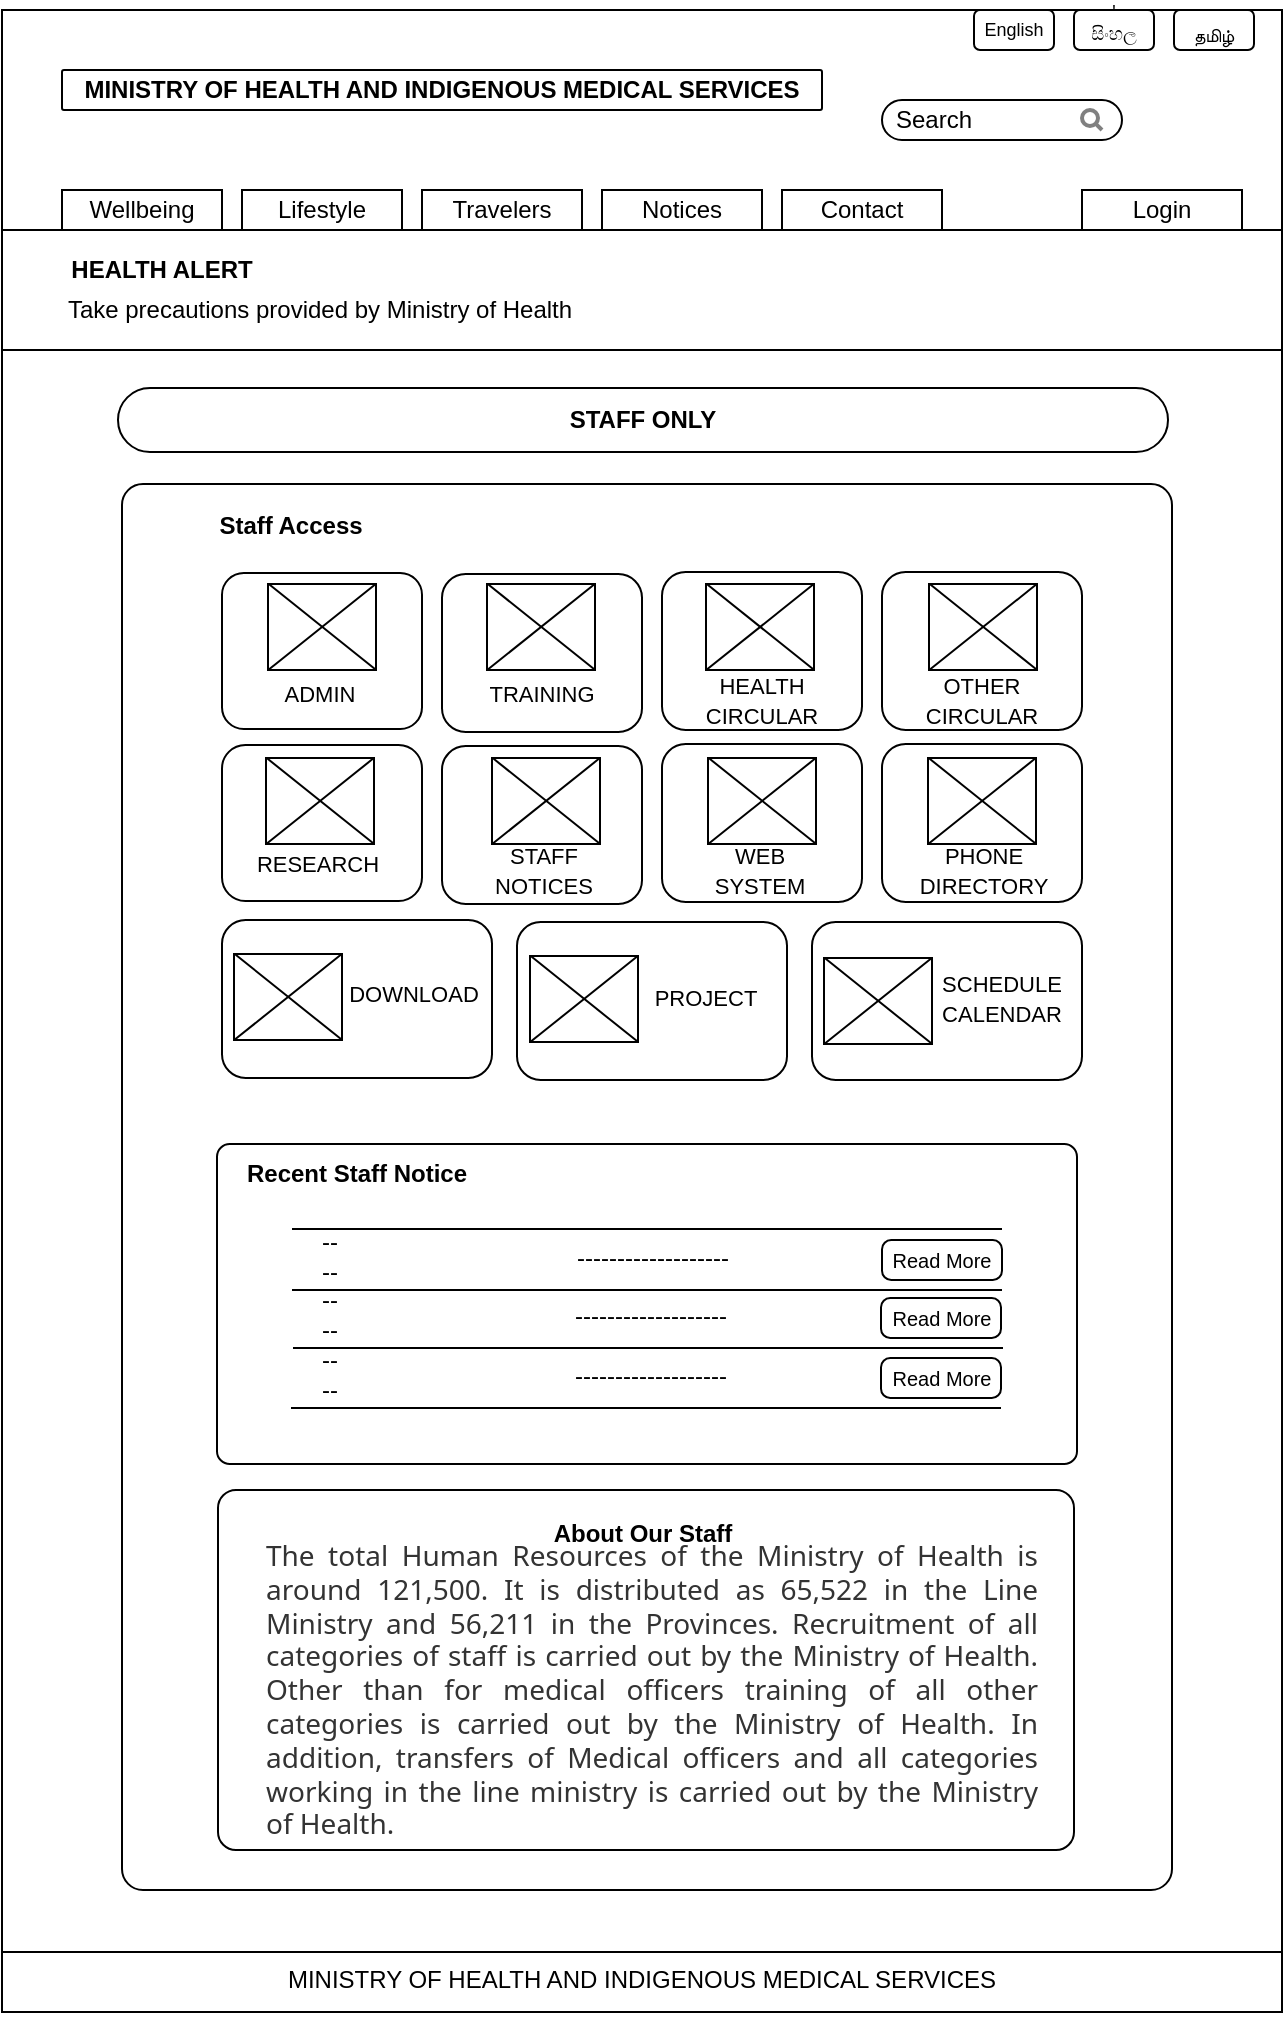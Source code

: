 <mxfile version="12.2.2" type="device" pages="1"><diagram id="pAro4qgah8YRrxpEvKSt" name="Page-1"><mxGraphModel dx="-328" dy="792" grid="1" gridSize="10" guides="1" tooltips="1" connect="1" arrows="1" fold="1" page="1" pageScale="1" pageWidth="700" pageHeight="1050" math="0" shadow="0"><root><mxCell id="0"/><mxCell id="1" parent="0"/><mxCell id="Sb81wMtPlAHKLxq4Xk0z-206" value="" style="rounded=0;whiteSpace=wrap;html=1;strokeColor=#000000;fontColor=#000000;" vertex="1" parent="1"><mxGeometry x="1430" y="24" width="640" height="1000" as="geometry"/></mxCell><mxCell id="Sb81wMtPlAHKLxq4Xk0z-207" value="" style="rounded=0;whiteSpace=wrap;html=1;" vertex="1" parent="1"><mxGeometry x="1430" y="24" width="640" height="110" as="geometry"/></mxCell><mxCell id="Sb81wMtPlAHKLxq4Xk0z-208" value="" style="rounded=1;whiteSpace=wrap;html=1;arcSize=5;" vertex="1" parent="1"><mxGeometry x="1460" y="54" width="380" height="20" as="geometry"/></mxCell><mxCell id="Sb81wMtPlAHKLxq4Xk0z-209" value="&lt;b&gt;MINISTRY OF HEALTH AND INDIGENOUS MEDICAL SERVICES&lt;/b&gt;" style="text;html=1;strokeColor=none;fillColor=none;align=center;verticalAlign=middle;whiteSpace=wrap;rounded=0;" vertex="1" parent="1"><mxGeometry x="1460" y="54" width="380" height="20" as="geometry"/></mxCell><mxCell id="Sb81wMtPlAHKLxq4Xk0z-210" value="" style="rounded=0;whiteSpace=wrap;html=1;" vertex="1" parent="1"><mxGeometry x="1460" y="114" width="80" height="20" as="geometry"/></mxCell><mxCell id="Sb81wMtPlAHKLxq4Xk0z-211" value="Wellbeing" style="text;html=1;strokeColor=none;fillColor=none;align=center;verticalAlign=middle;whiteSpace=wrap;rounded=0;" vertex="1" parent="1"><mxGeometry x="1480" y="114" width="40" height="20" as="geometry"/></mxCell><mxCell id="Sb81wMtPlAHKLxq4Xk0z-212" value="" style="rounded=0;whiteSpace=wrap;html=1;" vertex="1" parent="1"><mxGeometry x="1550" y="114" width="80" height="20" as="geometry"/></mxCell><mxCell id="Sb81wMtPlAHKLxq4Xk0z-213" value="Lifestyle" style="text;html=1;strokeColor=none;fillColor=none;align=center;verticalAlign=middle;whiteSpace=wrap;rounded=0;" vertex="1" parent="1"><mxGeometry x="1570" y="114" width="40" height="20" as="geometry"/></mxCell><mxCell id="Sb81wMtPlAHKLxq4Xk0z-214" value="" style="rounded=0;whiteSpace=wrap;html=1;" vertex="1" parent="1"><mxGeometry x="1640" y="114" width="80" height="20" as="geometry"/></mxCell><mxCell id="Sb81wMtPlAHKLxq4Xk0z-215" value="Travelers" style="text;html=1;strokeColor=none;fillColor=none;align=center;verticalAlign=middle;whiteSpace=wrap;rounded=0;" vertex="1" parent="1"><mxGeometry x="1660" y="114" width="40" height="20" as="geometry"/></mxCell><mxCell id="Sb81wMtPlAHKLxq4Xk0z-216" value="" style="rounded=0;whiteSpace=wrap;html=1;" vertex="1" parent="1"><mxGeometry x="1730" y="114" width="80" height="20" as="geometry"/></mxCell><mxCell id="Sb81wMtPlAHKLxq4Xk0z-217" value="Notices" style="text;html=1;strokeColor=none;fillColor=none;align=center;verticalAlign=middle;whiteSpace=wrap;rounded=0;" vertex="1" parent="1"><mxGeometry x="1750" y="114" width="40" height="20" as="geometry"/></mxCell><mxCell id="Sb81wMtPlAHKLxq4Xk0z-218" value="" style="rounded=0;whiteSpace=wrap;html=1;" vertex="1" parent="1"><mxGeometry x="1820" y="114" width="80" height="20" as="geometry"/></mxCell><mxCell id="Sb81wMtPlAHKLxq4Xk0z-219" value="Contact" style="text;html=1;strokeColor=none;fillColor=none;align=center;verticalAlign=middle;whiteSpace=wrap;rounded=0;" vertex="1" parent="1"><mxGeometry x="1840" y="114" width="40" height="20" as="geometry"/></mxCell><mxCell id="Sb81wMtPlAHKLxq4Xk0z-220" value="" style="rounded=0;whiteSpace=wrap;html=1;" vertex="1" parent="1"><mxGeometry x="1970" y="114" width="80" height="20" as="geometry"/></mxCell><mxCell id="Sb81wMtPlAHKLxq4Xk0z-221" value="Login" style="text;html=1;strokeColor=none;fillColor=none;align=center;verticalAlign=middle;whiteSpace=wrap;rounded=0;" vertex="1" parent="1"><mxGeometry x="1990" y="114" width="40" height="20" as="geometry"/></mxCell><mxCell id="Sb81wMtPlAHKLxq4Xk0z-222" value="" style="rounded=1;whiteSpace=wrap;html=1;arcSize=50;" vertex="1" parent="1"><mxGeometry x="1870" y="69" width="120" height="20" as="geometry"/></mxCell><mxCell id="Sb81wMtPlAHKLxq4Xk0z-223" value="" style="html=1;verticalLabelPosition=bottom;align=center;labelBackgroundColor=#ffffff;verticalAlign=top;strokeWidth=2;strokeColor=#808080;shadow=0;dashed=0;shape=mxgraph.ios7.icons.looking_glass;glass=0;comic=0;" vertex="1" parent="1"><mxGeometry x="1970" y="74" width="10" height="10" as="geometry"/></mxCell><mxCell id="Sb81wMtPlAHKLxq4Xk0z-224" value="Search" style="text;html=1;strokeColor=none;fillColor=none;align=center;verticalAlign=middle;whiteSpace=wrap;rounded=0;shadow=0;glass=0;comic=0;" vertex="1" parent="1"><mxGeometry x="1876" y="69" width="40" height="20" as="geometry"/></mxCell><mxCell id="Sb81wMtPlAHKLxq4Xk0z-225" value="English" style="rounded=1;whiteSpace=wrap;html=1;shadow=0;glass=0;comic=0;strokeColor=#000000;fontSize=9;fontColor=#000000;" vertex="1" parent="1"><mxGeometry x="1916" y="24" width="40" height="20" as="geometry"/></mxCell><mxCell id="Sb81wMtPlAHKLxq4Xk0z-226" value="'&lt;br style=&quot;white-space: normal; font-size: 9px;&quot;&gt;&lt;span style=&quot;font-family: arial, sans-serif; text-align: left; white-space: pre-wrap; font-size: 9px;&quot;&gt;සිංහල&lt;/span&gt;" style="rounded=1;whiteSpace=wrap;html=1;shadow=0;glass=0;comic=0;strokeColor=#000000;perimeterSpacing=0;strokeWidth=1;verticalAlign=bottom;fontSize=9;fontColor=#000000;" vertex="1" parent="1"><mxGeometry x="1966" y="24" width="40" height="20" as="geometry"/></mxCell><mxCell id="Sb81wMtPlAHKLxq4Xk0z-227" value="&lt;br style=&quot;font-size: 9px;&quot;&gt;&lt;span style=&quot;font-family: arial, sans-serif; text-align: left; white-space: pre-wrap; font-size: 9px;&quot;&gt;தமிழ்&lt;/span&gt;" style="rounded=1;whiteSpace=wrap;html=1;shadow=0;glass=0;comic=0;strokeColor=#000000;perimeterSpacing=0;strokeWidth=1;verticalAlign=bottom;fontSize=9;spacing=1;fontColor=#000000;" vertex="1" parent="1"><mxGeometry x="2016" y="24" width="40" height="20" as="geometry"/></mxCell><mxCell id="Sb81wMtPlAHKLxq4Xk0z-228" value="" style="rounded=0;whiteSpace=wrap;html=1;strokeColor=#000000;fontColor=#000000;" vertex="1" parent="1"><mxGeometry x="1430" y="995" width="640" height="30" as="geometry"/></mxCell><mxCell id="Sb81wMtPlAHKLxq4Xk0z-229" value="&lt;div&gt;MINISTRY OF HEALTH AND INDIGENOUS MEDICAL SERVICES&lt;/div&gt;&lt;div&gt;&lt;br&gt;&lt;/div&gt;" style="text;html=1;strokeColor=none;fillColor=none;align=center;verticalAlign=middle;whiteSpace=wrap;rounded=0;fontColor=#000000;" vertex="1" parent="1"><mxGeometry x="1555" y="1006" width="390" height="20" as="geometry"/></mxCell><mxCell id="Sb81wMtPlAHKLxq4Xk0z-230" value="" style="rounded=0;whiteSpace=wrap;html=1;strokeColor=#000000;fontColor=#000000;" vertex="1" parent="1"><mxGeometry x="1430" y="134" width="640" height="60" as="geometry"/></mxCell><mxCell id="Sb81wMtPlAHKLxq4Xk0z-231" value="&lt;b&gt;HEALTH ALERT&lt;/b&gt;" style="text;html=1;strokeColor=none;fillColor=none;align=center;verticalAlign=middle;whiteSpace=wrap;rounded=0;fontColor=#000000;" vertex="1" parent="1"><mxGeometry x="1450" y="144" width="120" height="20" as="geometry"/></mxCell><mxCell id="Sb81wMtPlAHKLxq4Xk0z-232" value="Take precautions provided by Ministry of Health" style="text;html=1;strokeColor=none;fillColor=none;align=center;verticalAlign=middle;whiteSpace=wrap;rounded=0;fontColor=#000000;" vertex="1" parent="1"><mxGeometry x="1448" y="163.5" width="282" height="20" as="geometry"/></mxCell><mxCell id="Sb81wMtPlAHKLxq4Xk0z-233" value="&lt;b&gt;STAFF ONLY&lt;/b&gt;" style="rounded=1;whiteSpace=wrap;html=1;strokeColor=#000000;fontColor=#000000;arcSize=50;" vertex="1" parent="1"><mxGeometry x="1488" y="213" width="525" height="32" as="geometry"/></mxCell><mxCell id="Sb81wMtPlAHKLxq4Xk0z-234" value="" style="rounded=1;whiteSpace=wrap;html=1;strokeColor=#000000;fontColor=#000000;arcSize=2;" vertex="1" parent="1"><mxGeometry x="1490" y="261" width="525" height="703" as="geometry"/></mxCell><mxCell id="Sb81wMtPlAHKLxq4Xk0z-235" value="" style="rounded=1;whiteSpace=wrap;html=1;strokeColor=#000000;fontColor=#000000;arcSize=14;" vertex="1" parent="1"><mxGeometry x="1540" y="305.5" width="100" height="78" as="geometry"/></mxCell><mxCell id="Sb81wMtPlAHKLxq4Xk0z-236" value="" style="rounded=1;whiteSpace=wrap;html=1;strokeColor=#000000;fontColor=#000000;" vertex="1" parent="1"><mxGeometry x="1650" y="306" width="100" height="79" as="geometry"/></mxCell><mxCell id="Sb81wMtPlAHKLxq4Xk0z-237" value="" style="rounded=1;whiteSpace=wrap;html=1;strokeColor=#000000;fontColor=#000000;" vertex="1" parent="1"><mxGeometry x="1760" y="305" width="100" height="79" as="geometry"/></mxCell><mxCell id="Sb81wMtPlAHKLxq4Xk0z-238" value="" style="rounded=1;whiteSpace=wrap;html=1;strokeColor=#000000;fontColor=#000000;" vertex="1" parent="1"><mxGeometry x="1870" y="305" width="100" height="79" as="geometry"/></mxCell><mxCell id="Sb81wMtPlAHKLxq4Xk0z-239" value="" style="rounded=1;whiteSpace=wrap;html=1;strokeColor=#000000;fontColor=#000000;" vertex="1" parent="1"><mxGeometry x="1540" y="391.5" width="100" height="78" as="geometry"/></mxCell><mxCell id="Sb81wMtPlAHKLxq4Xk0z-240" value="" style="rounded=1;whiteSpace=wrap;html=1;strokeColor=#000000;fontColor=#000000;" vertex="1" parent="1"><mxGeometry x="1650" y="392" width="100" height="79" as="geometry"/></mxCell><mxCell id="Sb81wMtPlAHKLxq4Xk0z-241" value="" style="rounded=1;whiteSpace=wrap;html=1;strokeColor=#000000;fontColor=#000000;" vertex="1" parent="1"><mxGeometry x="1760" y="391" width="100" height="79" as="geometry"/></mxCell><mxCell id="Sb81wMtPlAHKLxq4Xk0z-242" value="" style="rounded=1;whiteSpace=wrap;html=1;strokeColor=#000000;fontColor=#000000;" vertex="1" parent="1"><mxGeometry x="1870" y="391" width="100" height="79" as="geometry"/></mxCell><mxCell id="Sb81wMtPlAHKLxq4Xk0z-243" value="" style="rounded=1;whiteSpace=wrap;html=1;strokeColor=#000000;fontColor=#000000;" vertex="1" parent="1"><mxGeometry x="1540" y="479" width="135" height="79" as="geometry"/></mxCell><mxCell id="Sb81wMtPlAHKLxq4Xk0z-244" value="" style="rounded=1;whiteSpace=wrap;html=1;strokeColor=#000000;fontColor=#000000;" vertex="1" parent="1"><mxGeometry x="1687.5" y="480" width="135" height="79" as="geometry"/></mxCell><mxCell id="Sb81wMtPlAHKLxq4Xk0z-245" value="" style="rounded=1;whiteSpace=wrap;html=1;strokeColor=#000000;fontColor=#000000;" vertex="1" parent="1"><mxGeometry x="1835" y="480" width="135" height="79" as="geometry"/></mxCell><mxCell id="Sb81wMtPlAHKLxq4Xk0z-246" value="" style="rounded=1;whiteSpace=wrap;html=1;strokeColor=#000000;fontColor=#000000;arcSize=4;" vertex="1" parent="1"><mxGeometry x="1537.5" y="591" width="430" height="160" as="geometry"/></mxCell><mxCell id="Sb81wMtPlAHKLxq4Xk0z-247" value="&lt;b&gt;Recent Staff Notice&lt;/b&gt;" style="text;html=1;strokeColor=none;fillColor=none;align=center;verticalAlign=middle;whiteSpace=wrap;rounded=0;fontColor=#000000;" vertex="1" parent="1"><mxGeometry x="1550" y="596" width="115" height="20" as="geometry"/></mxCell><mxCell id="Sb81wMtPlAHKLxq4Xk0z-248" value="" style="endArrow=none;html=1;strokeWidth=1;fontColor=#000000;" edge="1" parent="1"><mxGeometry width="50" height="50" relative="1" as="geometry"><mxPoint x="1575" y="664" as="sourcePoint"/><mxPoint x="1930" y="664" as="targetPoint"/></mxGeometry></mxCell><mxCell id="Sb81wMtPlAHKLxq4Xk0z-249" value="" style="endArrow=none;html=1;strokeWidth=1;fontColor=#000000;" edge="1" parent="1"><mxGeometry width="50" height="50" relative="1" as="geometry"><mxPoint x="1575" y="633.5" as="sourcePoint"/><mxPoint x="1930" y="633.5" as="targetPoint"/></mxGeometry></mxCell><mxCell id="Sb81wMtPlAHKLxq4Xk0z-250" value="" style="endArrow=none;html=1;strokeWidth=1;fontColor=#000000;" edge="1" parent="1"><mxGeometry width="50" height="50" relative="1" as="geometry"><mxPoint x="1575.5" y="693" as="sourcePoint"/><mxPoint x="1930.5" y="693" as="targetPoint"/></mxGeometry></mxCell><mxCell id="Sb81wMtPlAHKLxq4Xk0z-251" value="" style="endArrow=none;html=1;strokeWidth=1;fontColor=#000000;" edge="1" parent="1"><mxGeometry width="50" height="50" relative="1" as="geometry"><mxPoint x="1574.5" y="723" as="sourcePoint"/><mxPoint x="1929.5" y="723" as="targetPoint"/></mxGeometry></mxCell><mxCell id="Sb81wMtPlAHKLxq4Xk0z-252" value="--&lt;br&gt;--" style="text;html=1;strokeColor=none;fillColor=none;align=center;verticalAlign=middle;whiteSpace=wrap;rounded=0;fontColor=#000000;" vertex="1" parent="1"><mxGeometry x="1574" y="637" width="40" height="20" as="geometry"/></mxCell><mxCell id="Sb81wMtPlAHKLxq4Xk0z-253" value="-------------------" style="text;html=1;strokeColor=none;fillColor=none;align=center;verticalAlign=middle;whiteSpace=wrap;rounded=0;fontColor=#000000;" vertex="1" parent="1"><mxGeometry x="1667.5" y="638" width="175" height="20" as="geometry"/></mxCell><mxCell id="Sb81wMtPlAHKLxq4Xk0z-254" value="&lt;font style=&quot;font-size: 10px&quot;&gt;Read More&lt;/font&gt;" style="rounded=1;whiteSpace=wrap;html=1;strokeColor=#000000;fontColor=#000000;arcSize=23;" vertex="1" parent="1"><mxGeometry x="1870" y="639" width="60" height="20" as="geometry"/></mxCell><mxCell id="Sb81wMtPlAHKLxq4Xk0z-255" value="--&lt;br&gt;--" style="text;html=1;strokeColor=none;fillColor=none;align=center;verticalAlign=middle;whiteSpace=wrap;rounded=0;fontColor=#000000;" vertex="1" parent="1"><mxGeometry x="1573.5" y="666" width="40" height="20" as="geometry"/></mxCell><mxCell id="Sb81wMtPlAHKLxq4Xk0z-256" value="-------------------" style="text;html=1;strokeColor=none;fillColor=none;align=center;verticalAlign=middle;whiteSpace=wrap;rounded=0;fontColor=#000000;" vertex="1" parent="1"><mxGeometry x="1667" y="667" width="175" height="20" as="geometry"/></mxCell><mxCell id="Sb81wMtPlAHKLxq4Xk0z-257" value="&lt;font style=&quot;font-size: 10px&quot;&gt;Read More&lt;/font&gt;" style="rounded=1;whiteSpace=wrap;html=1;strokeColor=#000000;fontColor=#000000;arcSize=23;" vertex="1" parent="1"><mxGeometry x="1869.5" y="668" width="60" height="20" as="geometry"/></mxCell><mxCell id="Sb81wMtPlAHKLxq4Xk0z-258" value="--&lt;br&gt;--" style="text;html=1;strokeColor=none;fillColor=none;align=center;verticalAlign=middle;whiteSpace=wrap;rounded=0;fontColor=#000000;" vertex="1" parent="1"><mxGeometry x="1573.5" y="696" width="40" height="20" as="geometry"/></mxCell><mxCell id="Sb81wMtPlAHKLxq4Xk0z-259" value="-------------------" style="text;html=1;strokeColor=none;fillColor=none;align=center;verticalAlign=middle;whiteSpace=wrap;rounded=0;fontColor=#000000;" vertex="1" parent="1"><mxGeometry x="1667" y="697" width="175" height="20" as="geometry"/></mxCell><mxCell id="Sb81wMtPlAHKLxq4Xk0z-260" value="&lt;font style=&quot;font-size: 10px&quot;&gt;Read More&lt;/font&gt;" style="rounded=1;whiteSpace=wrap;html=1;strokeColor=#000000;fontColor=#000000;arcSize=23;" vertex="1" parent="1"><mxGeometry x="1869.5" y="698" width="60" height="20" as="geometry"/></mxCell><mxCell id="Sb81wMtPlAHKLxq4Xk0z-261" value="" style="rounded=1;whiteSpace=wrap;html=1;strokeColor=#000000;fontColor=#000000;arcSize=5;" vertex="1" parent="1"><mxGeometry x="1538" y="764" width="428" height="180" as="geometry"/></mxCell><mxCell id="Sb81wMtPlAHKLxq4Xk0z-262" value="&lt;b&gt;About Our Staff&lt;/b&gt;" style="text;html=1;strokeColor=none;fillColor=none;align=center;verticalAlign=middle;whiteSpace=wrap;rounded=0;fontColor=#000000;" vertex="1" parent="1"><mxGeometry x="1693" y="775.5" width="115" height="20" as="geometry"/></mxCell><mxCell id="Sb81wMtPlAHKLxq4Xk0z-263" value="&lt;div style=&quot;text-align: justify&quot;&gt;&lt;span style=&quot;color: rgb(51 , 51 , 51) ; font-family: &amp;#34;noto sans&amp;#34; , sans-serif ; font-size: 14px&quot;&gt;The total Human Resources of the Ministry of Health is around 121,500. It is distributed as 65,522 in the Line Ministry and 56,211 in the Provinces. Recruitment of all categories of staff is carried out by the Ministry of Health. Other than for medical officers training of all other categories is carried out by the Ministry of Health. In addition, transfers of Medical officers and all categories working in the line ministry is carried out by the Ministry of Health.&lt;/span&gt;&lt;/div&gt;" style="text;html=1;strokeColor=none;fillColor=none;align=center;verticalAlign=middle;whiteSpace=wrap;rounded=0;fontColor=#000000;" vertex="1" parent="1"><mxGeometry x="1560.5" y="854" width="388" height="20" as="geometry"/></mxCell><mxCell id="Sb81wMtPlAHKLxq4Xk0z-264" value="" style="rounded=0;whiteSpace=wrap;html=1;strokeColor=#000000;fontColor=#000000;align=center;" vertex="1" parent="1"><mxGeometry x="1563" y="311" width="54" height="43" as="geometry"/></mxCell><mxCell id="Sb81wMtPlAHKLxq4Xk0z-265" value="" style="endArrow=none;html=1;strokeWidth=1;fontColor=#000000;entryX=0.998;entryY=0.001;entryDx=0;entryDy=0;entryPerimeter=0;exitX=0.002;exitY=1;exitDx=0;exitDy=0;exitPerimeter=0;" edge="1" parent="1" source="Sb81wMtPlAHKLxq4Xk0z-264" target="Sb81wMtPlAHKLxq4Xk0z-264"><mxGeometry width="50" height="50" relative="1" as="geometry"><mxPoint x="1562.5" y="353" as="sourcePoint"/><mxPoint x="1617.5" y="324" as="targetPoint"/></mxGeometry></mxCell><mxCell id="Sb81wMtPlAHKLxq4Xk0z-266" value="" style="endArrow=none;html=1;strokeWidth=1;fontColor=#000000;entryX=0.004;entryY=-0.002;entryDx=0;entryDy=0;entryPerimeter=0;exitX=0.996;exitY=0.995;exitDx=0;exitDy=0;exitPerimeter=0;" edge="1" parent="1" source="Sb81wMtPlAHKLxq4Xk0z-264" target="Sb81wMtPlAHKLxq4Xk0z-264"><mxGeometry width="50" height="50" relative="1" as="geometry"><mxPoint x="1587.5" y="394" as="sourcePoint"/><mxPoint x="1637.5" y="344" as="targetPoint"/></mxGeometry></mxCell><mxCell id="Sb81wMtPlAHKLxq4Xk0z-267" value="" style="rounded=0;whiteSpace=wrap;html=1;strokeColor=#000000;fontColor=#000000;align=center;" vertex="1" parent="1"><mxGeometry x="1672.5" y="311" width="54" height="43" as="geometry"/></mxCell><mxCell id="Sb81wMtPlAHKLxq4Xk0z-268" value="" style="endArrow=none;html=1;strokeWidth=1;fontColor=#000000;entryX=0.998;entryY=0.001;entryDx=0;entryDy=0;entryPerimeter=0;exitX=0.002;exitY=1;exitDx=0;exitDy=0;exitPerimeter=0;" edge="1" parent="1" source="Sb81wMtPlAHKLxq4Xk0z-267" target="Sb81wMtPlAHKLxq4Xk0z-267"><mxGeometry width="50" height="50" relative="1" as="geometry"><mxPoint x="1672" y="353" as="sourcePoint"/><mxPoint x="1727" y="324" as="targetPoint"/></mxGeometry></mxCell><mxCell id="Sb81wMtPlAHKLxq4Xk0z-269" value="" style="endArrow=none;html=1;strokeWidth=1;fontColor=#000000;entryX=0.004;entryY=-0.002;entryDx=0;entryDy=0;entryPerimeter=0;exitX=0.996;exitY=0.995;exitDx=0;exitDy=0;exitPerimeter=0;" edge="1" parent="1" source="Sb81wMtPlAHKLxq4Xk0z-267" target="Sb81wMtPlAHKLxq4Xk0z-267"><mxGeometry width="50" height="50" relative="1" as="geometry"><mxPoint x="1697" y="394" as="sourcePoint"/><mxPoint x="1747" y="344" as="targetPoint"/></mxGeometry></mxCell><mxCell id="Sb81wMtPlAHKLxq4Xk0z-270" value="" style="rounded=0;whiteSpace=wrap;html=1;strokeColor=#000000;fontColor=#000000;align=center;" vertex="1" parent="1"><mxGeometry x="1562" y="398" width="54" height="43" as="geometry"/></mxCell><mxCell id="Sb81wMtPlAHKLxq4Xk0z-271" value="" style="endArrow=none;html=1;strokeWidth=1;fontColor=#000000;entryX=0.998;entryY=0.001;entryDx=0;entryDy=0;entryPerimeter=0;exitX=0.002;exitY=1;exitDx=0;exitDy=0;exitPerimeter=0;" edge="1" parent="1" source="Sb81wMtPlAHKLxq4Xk0z-270" target="Sb81wMtPlAHKLxq4Xk0z-270"><mxGeometry width="50" height="50" relative="1" as="geometry"><mxPoint x="1561.5" y="440" as="sourcePoint"/><mxPoint x="1616.5" y="411" as="targetPoint"/></mxGeometry></mxCell><mxCell id="Sb81wMtPlAHKLxq4Xk0z-272" value="" style="endArrow=none;html=1;strokeWidth=1;fontColor=#000000;entryX=0.004;entryY=-0.002;entryDx=0;entryDy=0;entryPerimeter=0;exitX=0.996;exitY=0.995;exitDx=0;exitDy=0;exitPerimeter=0;" edge="1" parent="1" source="Sb81wMtPlAHKLxq4Xk0z-270" target="Sb81wMtPlAHKLxq4Xk0z-270"><mxGeometry width="50" height="50" relative="1" as="geometry"><mxPoint x="1586.5" y="481" as="sourcePoint"/><mxPoint x="1636.5" y="431" as="targetPoint"/></mxGeometry></mxCell><mxCell id="Sb81wMtPlAHKLxq4Xk0z-273" value="" style="rounded=0;whiteSpace=wrap;html=1;strokeColor=#000000;fontColor=#000000;align=center;" vertex="1" parent="1"><mxGeometry x="1546" y="496" width="54" height="43" as="geometry"/></mxCell><mxCell id="Sb81wMtPlAHKLxq4Xk0z-274" value="" style="endArrow=none;html=1;strokeWidth=1;fontColor=#000000;entryX=0.998;entryY=0.001;entryDx=0;entryDy=0;entryPerimeter=0;exitX=0.002;exitY=1;exitDx=0;exitDy=0;exitPerimeter=0;" edge="1" parent="1" source="Sb81wMtPlAHKLxq4Xk0z-273" target="Sb81wMtPlAHKLxq4Xk0z-273"><mxGeometry width="50" height="50" relative="1" as="geometry"><mxPoint x="1545.5" y="538" as="sourcePoint"/><mxPoint x="1600.5" y="509" as="targetPoint"/></mxGeometry></mxCell><mxCell id="Sb81wMtPlAHKLxq4Xk0z-275" value="" style="endArrow=none;html=1;strokeWidth=1;fontColor=#000000;entryX=0.004;entryY=-0.002;entryDx=0;entryDy=0;entryPerimeter=0;exitX=0.996;exitY=0.995;exitDx=0;exitDy=0;exitPerimeter=0;" edge="1" parent="1" source="Sb81wMtPlAHKLxq4Xk0z-273" target="Sb81wMtPlAHKLxq4Xk0z-273"><mxGeometry width="50" height="50" relative="1" as="geometry"><mxPoint x="1570.5" y="579" as="sourcePoint"/><mxPoint x="1620.5" y="529" as="targetPoint"/></mxGeometry></mxCell><mxCell id="Sb81wMtPlAHKLxq4Xk0z-276" value="" style="rounded=0;whiteSpace=wrap;html=1;strokeColor=#000000;fontColor=#000000;align=center;" vertex="1" parent="1"><mxGeometry x="1675" y="398" width="54" height="43" as="geometry"/></mxCell><mxCell id="Sb81wMtPlAHKLxq4Xk0z-277" value="" style="endArrow=none;html=1;strokeWidth=1;fontColor=#000000;entryX=0.998;entryY=0.001;entryDx=0;entryDy=0;entryPerimeter=0;exitX=0.002;exitY=1;exitDx=0;exitDy=0;exitPerimeter=0;" edge="1" parent="1" source="Sb81wMtPlAHKLxq4Xk0z-276" target="Sb81wMtPlAHKLxq4Xk0z-276"><mxGeometry width="50" height="50" relative="1" as="geometry"><mxPoint x="1674.5" y="440" as="sourcePoint"/><mxPoint x="1729.5" y="411" as="targetPoint"/></mxGeometry></mxCell><mxCell id="Sb81wMtPlAHKLxq4Xk0z-278" value="" style="endArrow=none;html=1;strokeWidth=1;fontColor=#000000;entryX=0.004;entryY=-0.002;entryDx=0;entryDy=0;entryPerimeter=0;exitX=0.996;exitY=0.995;exitDx=0;exitDy=0;exitPerimeter=0;" edge="1" parent="1" source="Sb81wMtPlAHKLxq4Xk0z-276" target="Sb81wMtPlAHKLxq4Xk0z-276"><mxGeometry width="50" height="50" relative="1" as="geometry"><mxPoint x="1699.5" y="481" as="sourcePoint"/><mxPoint x="1749.5" y="431" as="targetPoint"/></mxGeometry></mxCell><mxCell id="Sb81wMtPlAHKLxq4Xk0z-279" value="" style="rounded=0;whiteSpace=wrap;html=1;strokeColor=#000000;fontColor=#000000;align=center;" vertex="1" parent="1"><mxGeometry x="1782" y="311" width="54" height="43" as="geometry"/></mxCell><mxCell id="Sb81wMtPlAHKLxq4Xk0z-280" value="" style="endArrow=none;html=1;strokeWidth=1;fontColor=#000000;entryX=0.998;entryY=0.001;entryDx=0;entryDy=0;entryPerimeter=0;exitX=0.002;exitY=1;exitDx=0;exitDy=0;exitPerimeter=0;" edge="1" parent="1" source="Sb81wMtPlAHKLxq4Xk0z-279" target="Sb81wMtPlAHKLxq4Xk0z-279"><mxGeometry width="50" height="50" relative="1" as="geometry"><mxPoint x="1725" y="361.5" as="sourcePoint"/><mxPoint x="1780" y="332.5" as="targetPoint"/></mxGeometry></mxCell><mxCell id="Sb81wMtPlAHKLxq4Xk0z-281" value="" style="endArrow=none;html=1;strokeWidth=1;fontColor=#000000;entryX=0.004;entryY=-0.002;entryDx=0;entryDy=0;entryPerimeter=0;exitX=0.996;exitY=0.995;exitDx=0;exitDy=0;exitPerimeter=0;" edge="1" parent="1" source="Sb81wMtPlAHKLxq4Xk0z-279" target="Sb81wMtPlAHKLxq4Xk0z-279"><mxGeometry width="50" height="50" relative="1" as="geometry"><mxPoint x="1750" y="402.5" as="sourcePoint"/><mxPoint x="1800" y="352.5" as="targetPoint"/></mxGeometry></mxCell><mxCell id="Sb81wMtPlAHKLxq4Xk0z-282" value="" style="rounded=0;whiteSpace=wrap;html=1;strokeColor=#000000;fontColor=#000000;align=center;" vertex="1" parent="1"><mxGeometry x="1783" y="398" width="54" height="43" as="geometry"/></mxCell><mxCell id="Sb81wMtPlAHKLxq4Xk0z-283" value="" style="endArrow=none;html=1;strokeWidth=1;fontColor=#000000;entryX=0.998;entryY=0.001;entryDx=0;entryDy=0;entryPerimeter=0;exitX=0.002;exitY=1;exitDx=0;exitDy=0;exitPerimeter=0;" edge="1" parent="1" source="Sb81wMtPlAHKLxq4Xk0z-282" target="Sb81wMtPlAHKLxq4Xk0z-282"><mxGeometry width="50" height="50" relative="1" as="geometry"><mxPoint x="1782.5" y="440" as="sourcePoint"/><mxPoint x="1837.5" y="411" as="targetPoint"/></mxGeometry></mxCell><mxCell id="Sb81wMtPlAHKLxq4Xk0z-284" value="" style="endArrow=none;html=1;strokeWidth=1;fontColor=#000000;entryX=0.004;entryY=-0.002;entryDx=0;entryDy=0;entryPerimeter=0;exitX=0.996;exitY=0.995;exitDx=0;exitDy=0;exitPerimeter=0;" edge="1" parent="1" source="Sb81wMtPlAHKLxq4Xk0z-282" target="Sb81wMtPlAHKLxq4Xk0z-282"><mxGeometry width="50" height="50" relative="1" as="geometry"><mxPoint x="1807.5" y="481" as="sourcePoint"/><mxPoint x="1857.5" y="431" as="targetPoint"/></mxGeometry></mxCell><mxCell id="Sb81wMtPlAHKLxq4Xk0z-285" value="" style="rounded=0;whiteSpace=wrap;html=1;strokeColor=#000000;fontColor=#000000;align=center;" vertex="1" parent="1"><mxGeometry x="1893" y="398" width="54" height="43" as="geometry"/></mxCell><mxCell id="Sb81wMtPlAHKLxq4Xk0z-286" value="" style="endArrow=none;html=1;strokeWidth=1;fontColor=#000000;entryX=0.998;entryY=0.001;entryDx=0;entryDy=0;entryPerimeter=0;exitX=0.002;exitY=1;exitDx=0;exitDy=0;exitPerimeter=0;" edge="1" parent="1" source="Sb81wMtPlAHKLxq4Xk0z-285" target="Sb81wMtPlAHKLxq4Xk0z-285"><mxGeometry width="50" height="50" relative="1" as="geometry"><mxPoint x="1892.5" y="440" as="sourcePoint"/><mxPoint x="1947.5" y="411" as="targetPoint"/></mxGeometry></mxCell><mxCell id="Sb81wMtPlAHKLxq4Xk0z-287" value="" style="endArrow=none;html=1;strokeWidth=1;fontColor=#000000;entryX=0.004;entryY=-0.002;entryDx=0;entryDy=0;entryPerimeter=0;exitX=0.996;exitY=0.995;exitDx=0;exitDy=0;exitPerimeter=0;" edge="1" parent="1" source="Sb81wMtPlAHKLxq4Xk0z-285" target="Sb81wMtPlAHKLxq4Xk0z-285"><mxGeometry width="50" height="50" relative="1" as="geometry"><mxPoint x="1917.5" y="481" as="sourcePoint"/><mxPoint x="1967.5" y="431" as="targetPoint"/></mxGeometry></mxCell><mxCell id="Sb81wMtPlAHKLxq4Xk0z-288" value="" style="rounded=0;whiteSpace=wrap;html=1;strokeColor=#000000;fontColor=#000000;align=center;" vertex="1" parent="1"><mxGeometry x="1893.5" y="311" width="54" height="43" as="geometry"/></mxCell><mxCell id="Sb81wMtPlAHKLxq4Xk0z-289" value="" style="endArrow=none;html=1;strokeWidth=1;fontColor=#000000;entryX=0.998;entryY=0.001;entryDx=0;entryDy=0;entryPerimeter=0;exitX=0.002;exitY=1;exitDx=0;exitDy=0;exitPerimeter=0;" edge="1" parent="1" source="Sb81wMtPlAHKLxq4Xk0z-288" target="Sb81wMtPlAHKLxq4Xk0z-288"><mxGeometry width="50" height="50" relative="1" as="geometry"><mxPoint x="1893" y="353" as="sourcePoint"/><mxPoint x="1948" y="324" as="targetPoint"/></mxGeometry></mxCell><mxCell id="Sb81wMtPlAHKLxq4Xk0z-290" value="" style="endArrow=none;html=1;strokeWidth=1;fontColor=#000000;entryX=0.004;entryY=-0.002;entryDx=0;entryDy=0;entryPerimeter=0;exitX=0.996;exitY=0.995;exitDx=0;exitDy=0;exitPerimeter=0;" edge="1" parent="1" source="Sb81wMtPlAHKLxq4Xk0z-288" target="Sb81wMtPlAHKLxq4Xk0z-288"><mxGeometry width="50" height="50" relative="1" as="geometry"><mxPoint x="1918" y="394" as="sourcePoint"/><mxPoint x="1968" y="344" as="targetPoint"/></mxGeometry></mxCell><mxCell id="Sb81wMtPlAHKLxq4Xk0z-291" value="" style="rounded=0;whiteSpace=wrap;html=1;strokeColor=#000000;fontColor=#000000;align=center;" vertex="1" parent="1"><mxGeometry x="1694" y="497" width="54" height="43" as="geometry"/></mxCell><mxCell id="Sb81wMtPlAHKLxq4Xk0z-292" value="" style="endArrow=none;html=1;strokeWidth=1;fontColor=#000000;entryX=0.998;entryY=0.001;entryDx=0;entryDy=0;entryPerimeter=0;exitX=0.002;exitY=1;exitDx=0;exitDy=0;exitPerimeter=0;" edge="1" parent="1" source="Sb81wMtPlAHKLxq4Xk0z-291" target="Sb81wMtPlAHKLxq4Xk0z-291"><mxGeometry width="50" height="50" relative="1" as="geometry"><mxPoint x="1693.5" y="539" as="sourcePoint"/><mxPoint x="1748.5" y="510" as="targetPoint"/></mxGeometry></mxCell><mxCell id="Sb81wMtPlAHKLxq4Xk0z-293" value="" style="endArrow=none;html=1;strokeWidth=1;fontColor=#000000;entryX=0.004;entryY=-0.002;entryDx=0;entryDy=0;entryPerimeter=0;exitX=0.996;exitY=0.995;exitDx=0;exitDy=0;exitPerimeter=0;" edge="1" parent="1" source="Sb81wMtPlAHKLxq4Xk0z-291" target="Sb81wMtPlAHKLxq4Xk0z-291"><mxGeometry width="50" height="50" relative="1" as="geometry"><mxPoint x="1718.5" y="580" as="sourcePoint"/><mxPoint x="1768.5" y="530" as="targetPoint"/></mxGeometry></mxCell><mxCell id="Sb81wMtPlAHKLxq4Xk0z-294" value="" style="rounded=0;whiteSpace=wrap;html=1;strokeColor=#000000;fontColor=#000000;align=center;" vertex="1" parent="1"><mxGeometry x="1841" y="498" width="54" height="43" as="geometry"/></mxCell><mxCell id="Sb81wMtPlAHKLxq4Xk0z-295" value="" style="endArrow=none;html=1;strokeWidth=1;fontColor=#000000;entryX=0.998;entryY=0.001;entryDx=0;entryDy=0;entryPerimeter=0;exitX=0.002;exitY=1;exitDx=0;exitDy=0;exitPerimeter=0;" edge="1" parent="1" source="Sb81wMtPlAHKLxq4Xk0z-294" target="Sb81wMtPlAHKLxq4Xk0z-294"><mxGeometry width="50" height="50" relative="1" as="geometry"><mxPoint x="1840.5" y="540" as="sourcePoint"/><mxPoint x="1895.5" y="511" as="targetPoint"/></mxGeometry></mxCell><mxCell id="Sb81wMtPlAHKLxq4Xk0z-296" value="" style="endArrow=none;html=1;strokeWidth=1;fontColor=#000000;entryX=0.004;entryY=-0.002;entryDx=0;entryDy=0;entryPerimeter=0;exitX=0.996;exitY=0.995;exitDx=0;exitDy=0;exitPerimeter=0;" edge="1" parent="1" source="Sb81wMtPlAHKLxq4Xk0z-294" target="Sb81wMtPlAHKLxq4Xk0z-294"><mxGeometry width="50" height="50" relative="1" as="geometry"><mxPoint x="1865.5" y="581" as="sourcePoint"/><mxPoint x="1915.5" y="531" as="targetPoint"/></mxGeometry></mxCell><mxCell id="Sb81wMtPlAHKLxq4Xk0z-297" value="&lt;font style=&quot;font-size: 11px&quot;&gt;ADMIN&lt;/font&gt;" style="text;html=1;strokeColor=none;fillColor=none;align=center;verticalAlign=middle;whiteSpace=wrap;rounded=0;fontColor=#000000;" vertex="1" parent="1"><mxGeometry x="1563" y="356" width="52" height="20" as="geometry"/></mxCell><mxCell id="Sb81wMtPlAHKLxq4Xk0z-298" value="&lt;font style=&quot;font-size: 11px&quot;&gt;TRAINING&lt;/font&gt;" style="text;html=1;strokeColor=none;fillColor=none;align=center;verticalAlign=middle;whiteSpace=wrap;rounded=0;fontColor=#000000;" vertex="1" parent="1"><mxGeometry x="1673.5" y="356" width="52" height="20" as="geometry"/></mxCell><mxCell id="Sb81wMtPlAHKLxq4Xk0z-299" value="&lt;div&gt;&lt;span style=&quot;font-size: 11px&quot;&gt;HEALTH CIRCULAR&lt;/span&gt;&lt;/div&gt;" style="text;html=1;strokeColor=none;fillColor=none;align=center;verticalAlign=middle;whiteSpace=wrap;rounded=0;fontColor=#000000;" vertex="1" parent="1"><mxGeometry x="1784" y="359" width="52" height="20" as="geometry"/></mxCell><mxCell id="Sb81wMtPlAHKLxq4Xk0z-300" value="&lt;div&gt;&lt;span style=&quot;font-size: 11px&quot;&gt;OTHER&lt;/span&gt;&lt;/div&gt;&lt;div&gt;&lt;span style=&quot;font-size: 11px&quot;&gt;CIRCULAR&lt;/span&gt;&lt;/div&gt;" style="text;html=1;strokeColor=none;fillColor=none;align=center;verticalAlign=middle;whiteSpace=wrap;rounded=0;fontColor=#000000;" vertex="1" parent="1"><mxGeometry x="1894" y="359" width="52" height="20" as="geometry"/></mxCell><mxCell id="Sb81wMtPlAHKLxq4Xk0z-301" value="&lt;font style=&quot;font-size: 11px&quot;&gt;RESEARCH&lt;/font&gt;" style="text;html=1;strokeColor=none;fillColor=none;align=center;verticalAlign=middle;whiteSpace=wrap;rounded=0;fontColor=#000000;" vertex="1" parent="1"><mxGeometry x="1562" y="441" width="52" height="20" as="geometry"/></mxCell><mxCell id="Sb81wMtPlAHKLxq4Xk0z-302" value="&lt;div&gt;&lt;span style=&quot;font-size: 11px&quot;&gt;STAFF NOTICES&lt;/span&gt;&lt;/div&gt;" style="text;html=1;strokeColor=none;fillColor=none;align=center;verticalAlign=middle;whiteSpace=wrap;rounded=0;fontColor=#000000;" vertex="1" parent="1"><mxGeometry x="1675" y="444" width="52" height="20" as="geometry"/></mxCell><mxCell id="Sb81wMtPlAHKLxq4Xk0z-303" value="&lt;div&gt;&lt;span style=&quot;font-size: 11px&quot;&gt;WEB SYSTEM&lt;/span&gt;&lt;/div&gt;" style="text;html=1;strokeColor=none;fillColor=none;align=center;verticalAlign=middle;whiteSpace=wrap;rounded=0;fontColor=#000000;" vertex="1" parent="1"><mxGeometry x="1783" y="444" width="52" height="20" as="geometry"/></mxCell><mxCell id="Sb81wMtPlAHKLxq4Xk0z-304" value="&lt;div&gt;&lt;span style=&quot;font-size: 11px&quot;&gt;PHONE DIRECTORY&lt;/span&gt;&lt;/div&gt;" style="text;html=1;strokeColor=none;fillColor=none;align=center;verticalAlign=middle;whiteSpace=wrap;rounded=0;fontColor=#000000;" vertex="1" parent="1"><mxGeometry x="1895" y="444" width="52" height="20" as="geometry"/></mxCell><mxCell id="Sb81wMtPlAHKLxq4Xk0z-305" value="&lt;font style=&quot;font-size: 11px&quot;&gt;DOWNLOAD&lt;/font&gt;" style="text;html=1;strokeColor=none;fillColor=none;align=center;verticalAlign=middle;whiteSpace=wrap;rounded=0;fontColor=#000000;" vertex="1" parent="1"><mxGeometry x="1610" y="506" width="52" height="20" as="geometry"/></mxCell><mxCell id="Sb81wMtPlAHKLxq4Xk0z-306" value="&lt;span style=&quot;font-size: 11px&quot;&gt;PROJECT&lt;/span&gt;" style="text;html=1;strokeColor=none;fillColor=none;align=center;verticalAlign=middle;whiteSpace=wrap;rounded=0;fontColor=#000000;" vertex="1" parent="1"><mxGeometry x="1756" y="507.5" width="52" height="20" as="geometry"/></mxCell><mxCell id="Sb81wMtPlAHKLxq4Xk0z-307" value="&lt;span style=&quot;font-size: 11px&quot;&gt;SCHEDULE&lt;br&gt;CALENDAR&lt;br&gt;&lt;/span&gt;" style="text;html=1;strokeColor=none;fillColor=none;align=center;verticalAlign=middle;whiteSpace=wrap;rounded=0;fontColor=#000000;" vertex="1" parent="1"><mxGeometry x="1904" y="508" width="52" height="20" as="geometry"/></mxCell><mxCell id="Sb81wMtPlAHKLxq4Xk0z-308" value="&lt;b&gt;Staff Access&lt;/b&gt;" style="text;html=1;strokeColor=none;fillColor=none;align=center;verticalAlign=middle;whiteSpace=wrap;rounded=0;fontColor=#000000;" vertex="1" parent="1"><mxGeometry x="1516.5" y="272" width="115" height="20" as="geometry"/></mxCell></root></mxGraphModel></diagram></mxfile>